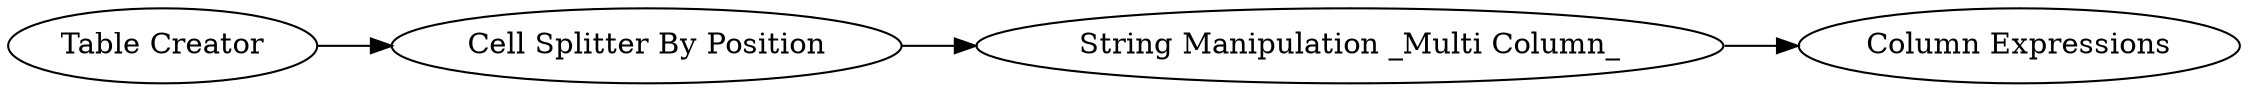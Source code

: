 digraph {
	2 -> 6
	1 -> 2
	6 -> 8
	1 [label="Table Creator"]
	6 [label="String Manipulation _Multi Column_"]
	2 [label="Cell Splitter By Position"]
	8 [label="Column Expressions"]
	rankdir=LR
}
